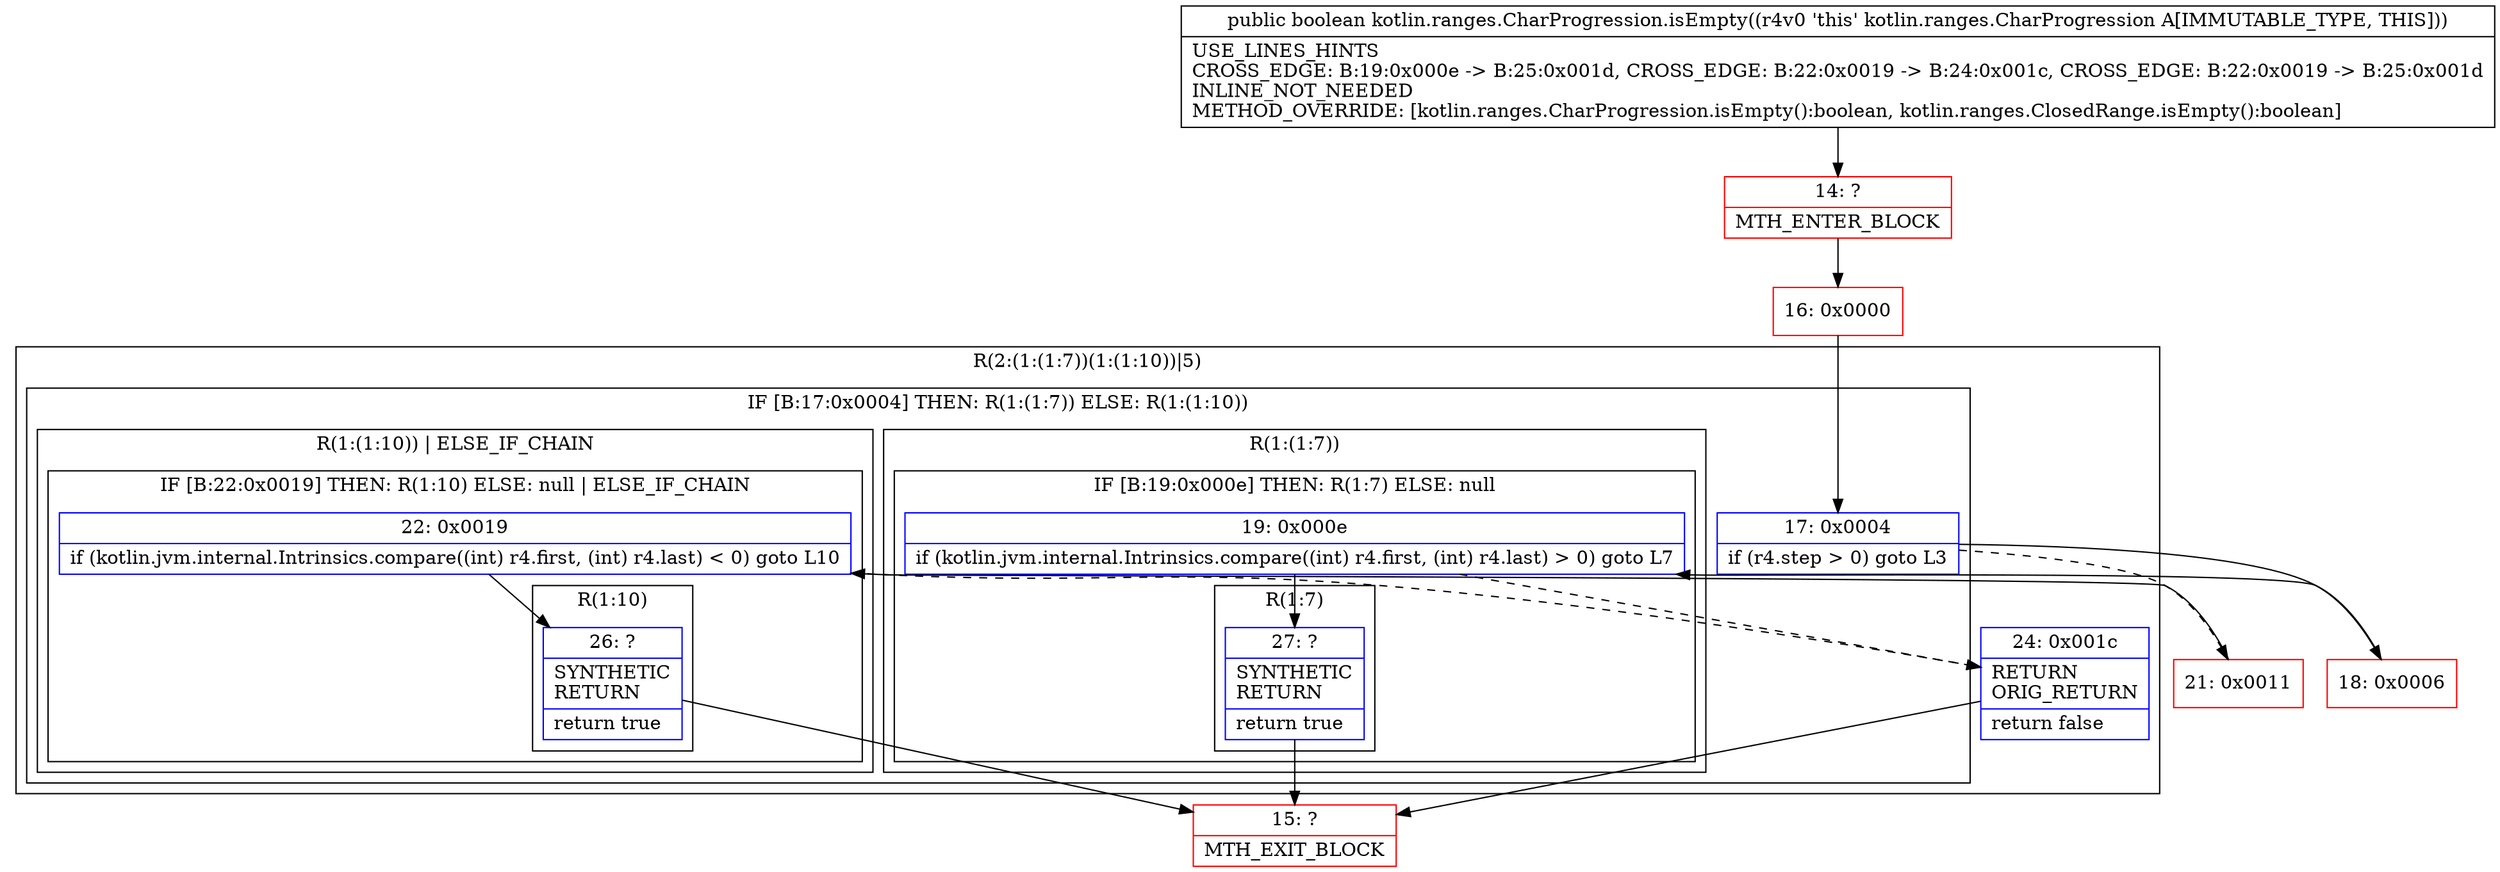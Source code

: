 digraph "CFG forkotlin.ranges.CharProgression.isEmpty()Z" {
subgraph cluster_Region_1920705876 {
label = "R(2:(1:(1:7))(1:(1:10))|5)";
node [shape=record,color=blue];
subgraph cluster_IfRegion_1857005412 {
label = "IF [B:17:0x0004] THEN: R(1:(1:7)) ELSE: R(1:(1:10))";
node [shape=record,color=blue];
Node_17 [shape=record,label="{17\:\ 0x0004|if (r4.step \> 0) goto L3\l}"];
subgraph cluster_Region_1053621987 {
label = "R(1:(1:7))";
node [shape=record,color=blue];
subgraph cluster_IfRegion_578335391 {
label = "IF [B:19:0x000e] THEN: R(1:7) ELSE: null";
node [shape=record,color=blue];
Node_19 [shape=record,label="{19\:\ 0x000e|if (kotlin.jvm.internal.Intrinsics.compare((int) r4.first, (int) r4.last) \> 0) goto L7\l}"];
subgraph cluster_Region_218555009 {
label = "R(1:7)";
node [shape=record,color=blue];
Node_27 [shape=record,label="{27\:\ ?|SYNTHETIC\lRETURN\l|return true\l}"];
}
}
}
subgraph cluster_Region_511832258 {
label = "R(1:(1:10)) | ELSE_IF_CHAIN\l";
node [shape=record,color=blue];
subgraph cluster_IfRegion_1206070807 {
label = "IF [B:22:0x0019] THEN: R(1:10) ELSE: null | ELSE_IF_CHAIN\l";
node [shape=record,color=blue];
Node_22 [shape=record,label="{22\:\ 0x0019|if (kotlin.jvm.internal.Intrinsics.compare((int) r4.first, (int) r4.last) \< 0) goto L10\l}"];
subgraph cluster_Region_552108094 {
label = "R(1:10)";
node [shape=record,color=blue];
Node_26 [shape=record,label="{26\:\ ?|SYNTHETIC\lRETURN\l|return true\l}"];
}
}
}
}
Node_24 [shape=record,label="{24\:\ 0x001c|RETURN\lORIG_RETURN\l|return false\l}"];
}
Node_14 [shape=record,color=red,label="{14\:\ ?|MTH_ENTER_BLOCK\l}"];
Node_16 [shape=record,color=red,label="{16\:\ 0x0000}"];
Node_18 [shape=record,color=red,label="{18\:\ 0x0006}"];
Node_15 [shape=record,color=red,label="{15\:\ ?|MTH_EXIT_BLOCK\l}"];
Node_21 [shape=record,color=red,label="{21\:\ 0x0011}"];
MethodNode[shape=record,label="{public boolean kotlin.ranges.CharProgression.isEmpty((r4v0 'this' kotlin.ranges.CharProgression A[IMMUTABLE_TYPE, THIS]))  | USE_LINES_HINTS\lCROSS_EDGE: B:19:0x000e \-\> B:25:0x001d, CROSS_EDGE: B:22:0x0019 \-\> B:24:0x001c, CROSS_EDGE: B:22:0x0019 \-\> B:25:0x001d\lINLINE_NOT_NEEDED\lMETHOD_OVERRIDE: [kotlin.ranges.CharProgression.isEmpty():boolean, kotlin.ranges.ClosedRange.isEmpty():boolean]\l}"];
MethodNode -> Node_14;Node_17 -> Node_18;
Node_17 -> Node_21[style=dashed];
Node_19 -> Node_24[style=dashed];
Node_19 -> Node_27;
Node_27 -> Node_15;
Node_22 -> Node_24[style=dashed];
Node_22 -> Node_26;
Node_26 -> Node_15;
Node_24 -> Node_15;
Node_14 -> Node_16;
Node_16 -> Node_17;
Node_18 -> Node_19;
Node_21 -> Node_22;
}

